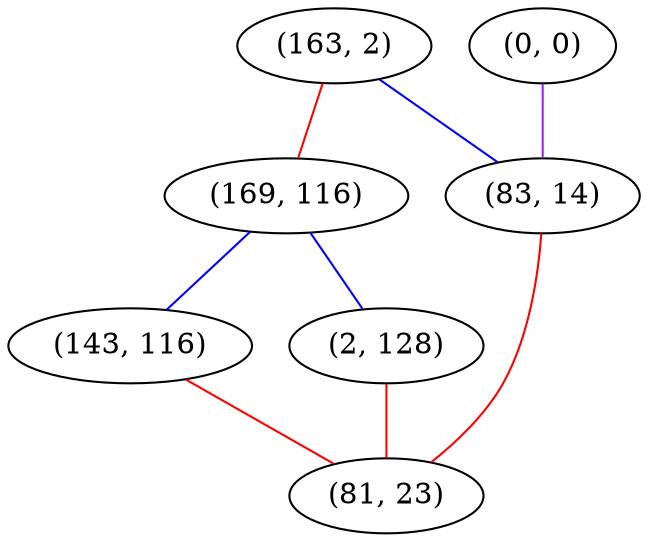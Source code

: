 graph "" {
"(163, 2)";
"(0, 0)";
"(169, 116)";
"(143, 116)";
"(83, 14)";
"(2, 128)";
"(81, 23)";
"(163, 2)" -- "(83, 14)"  [color=blue, key=0, weight=3];
"(163, 2)" -- "(169, 116)"  [color=red, key=0, weight=1];
"(0, 0)" -- "(83, 14)"  [color=purple, key=0, weight=4];
"(169, 116)" -- "(143, 116)"  [color=blue, key=0, weight=3];
"(169, 116)" -- "(2, 128)"  [color=blue, key=0, weight=3];
"(143, 116)" -- "(81, 23)"  [color=red, key=0, weight=1];
"(83, 14)" -- "(81, 23)"  [color=red, key=0, weight=1];
"(2, 128)" -- "(81, 23)"  [color=red, key=0, weight=1];
}
